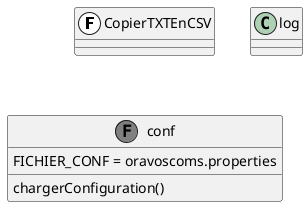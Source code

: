 {
  "sha1": "7xdwkgszvz5pidhnfrwr73xib3szpgb",
  "insertion": {
    "when": "2024-05-30T20:48:21.302Z",
    "user": "plantuml@gmail.com"
  }
}
@startuml
class CopierTXTEnCSV <<(F, white)>>
class log

class conf <<(F, grey)>>
conf : FICHIER_CONF = oravoscoms.properties
conf : chargerConfiguration()
@enduml
